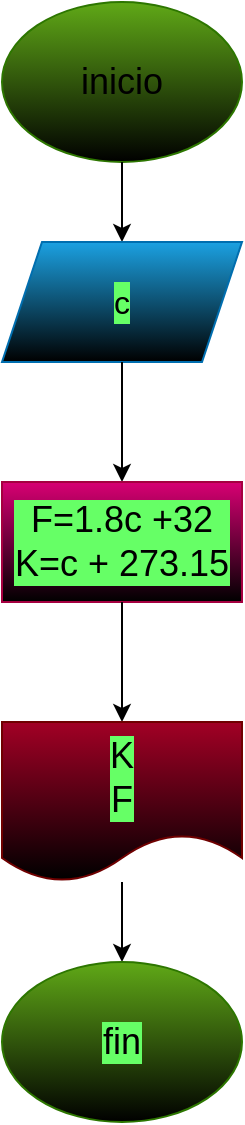 <mxfile>
    <diagram id="zi3ZlqyY1rGP1QHclPoc" name="Página-1">
        <mxGraphModel dx="659" dy="411" grid="1" gridSize="10" guides="1" tooltips="1" connect="1" arrows="1" fold="1" page="1" pageScale="1" pageWidth="827" pageHeight="1169" math="0" shadow="0">
            <root>
                <mxCell id="0"/>
                <mxCell id="1" parent="0"/>
                <mxCell id="2" value="&lt;font color=&quot;#000000&quot; style=&quot;font-size: 18px;&quot;&gt;inicio&lt;/font&gt;" style="ellipse;whiteSpace=wrap;html=1;fillColor=#60a917;fontColor=#ffffff;strokeColor=#2D7600;gradientColor=default;" vertex="1" parent="1">
                    <mxGeometry x="260" y="40" width="120" height="80" as="geometry"/>
                </mxCell>
                <mxCell id="3" value="" style="endArrow=classic;html=1;fontSize=18;fontColor=#000000;exitX=0.5;exitY=1;exitDx=0;exitDy=0;" edge="1" parent="1" source="2">
                    <mxGeometry width="50" height="50" relative="1" as="geometry">
                        <mxPoint x="320" y="240" as="sourcePoint"/>
                        <mxPoint x="320" y="160" as="targetPoint"/>
                    </mxGeometry>
                </mxCell>
                <mxCell id="4" value="&lt;div style=&quot;text-align: left;&quot;&gt;&lt;font color=&quot;#000000&quot; size=&quot;3&quot;&gt;c&lt;/font&gt;&lt;/div&gt;" style="shape=parallelogram;perimeter=parallelogramPerimeter;whiteSpace=wrap;html=1;fixedSize=1;labelBackgroundColor=#66FF66;fontSize=18;fontColor=#ffffff;fillColor=#1ba1e2;strokeColor=#006EAF;gradientColor=default;" vertex="1" parent="1">
                    <mxGeometry x="260" y="160" width="120" height="60" as="geometry"/>
                </mxCell>
                <mxCell id="5" value="" style="endArrow=classic;html=1;fontSize=18;fontColor=#000000;exitX=0.5;exitY=1;exitDx=0;exitDy=0;" edge="1" parent="1" source="4">
                    <mxGeometry width="50" height="50" relative="1" as="geometry">
                        <mxPoint x="320" y="240" as="sourcePoint"/>
                        <mxPoint x="320" y="280" as="targetPoint"/>
                    </mxGeometry>
                </mxCell>
                <mxCell id="6" value="&lt;font color=&quot;#000000&quot;&gt;F=1.8c +32&lt;br&gt;K=c + 273.15&lt;br&gt;&lt;/font&gt;" style="rounded=0;whiteSpace=wrap;html=1;labelBackgroundColor=#66FF66;fontSize=18;fontColor=#ffffff;fillColor=#d80073;strokeColor=#A50040;gradientColor=default;" vertex="1" parent="1">
                    <mxGeometry x="260" y="280" width="120" height="60" as="geometry"/>
                </mxCell>
                <mxCell id="7" value="" style="endArrow=classic;html=1;fontSize=18;fontColor=#000000;exitX=0.5;exitY=1;exitDx=0;exitDy=0;" edge="1" parent="1" source="6">
                    <mxGeometry width="50" height="50" relative="1" as="geometry">
                        <mxPoint x="320" y="500" as="sourcePoint"/>
                        <mxPoint x="320" y="400" as="targetPoint"/>
                    </mxGeometry>
                </mxCell>
                <mxCell id="8" value="&lt;font color=&quot;#000000&quot;&gt;K&lt;br&gt;F&lt;br&gt;&lt;/font&gt;" style="shape=document;whiteSpace=wrap;html=1;boundedLbl=1;labelBackgroundColor=#66FF66;fontSize=18;fontColor=#ffffff;fillColor=#a20025;strokeColor=#6F0000;gradientColor=default;" vertex="1" parent="1">
                    <mxGeometry x="260" y="400" width="120" height="80" as="geometry"/>
                </mxCell>
                <mxCell id="9" value="" style="endArrow=classic;html=1;fontSize=18;fontColor=#000000;" edge="1" parent="1" source="8">
                    <mxGeometry width="50" height="50" relative="1" as="geometry">
                        <mxPoint x="330" y="490" as="sourcePoint"/>
                        <mxPoint x="320" y="520" as="targetPoint"/>
                        <Array as="points">
                            <mxPoint x="320" y="500"/>
                        </Array>
                    </mxGeometry>
                </mxCell>
                <mxCell id="10" value="&lt;font color=&quot;#000000&quot;&gt;fin&lt;br&gt;&lt;/font&gt;" style="ellipse;whiteSpace=wrap;html=1;labelBackgroundColor=#66FF66;fontSize=18;fontColor=#ffffff;fillColor=#60a917;strokeColor=#2D7600;gradientColor=default;" vertex="1" parent="1">
                    <mxGeometry x="260" y="520" width="120" height="80" as="geometry"/>
                </mxCell>
            </root>
        </mxGraphModel>
    </diagram>
</mxfile>